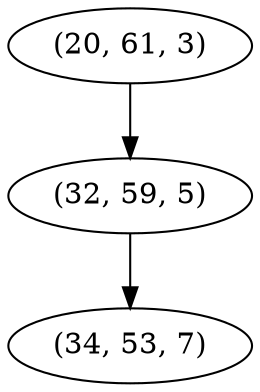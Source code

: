 digraph tree {
    "(20, 61, 3)";
    "(32, 59, 5)";
    "(34, 53, 7)";
    "(20, 61, 3)" -> "(32, 59, 5)";
    "(32, 59, 5)" -> "(34, 53, 7)";
}
